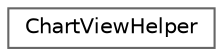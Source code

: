 digraph "Graphical Class Hierarchy"
{
 // LATEX_PDF_SIZE
  bgcolor="transparent";
  edge [fontname=Helvetica,fontsize=10,labelfontname=Helvetica,labelfontsize=10];
  node [fontname=Helvetica,fontsize=10,shape=box,height=0.2,width=0.4];
  rankdir="LR";
  Node0 [id="Node000000",label="ChartViewHelper",height=0.2,width=0.4,color="grey40", fillcolor="white", style="filled",URL="$class_chart_view_helper.html",tooltip="ترسیم نمودارهای خطی و ستونی با امکان فیلترهاگذاری"];
}
